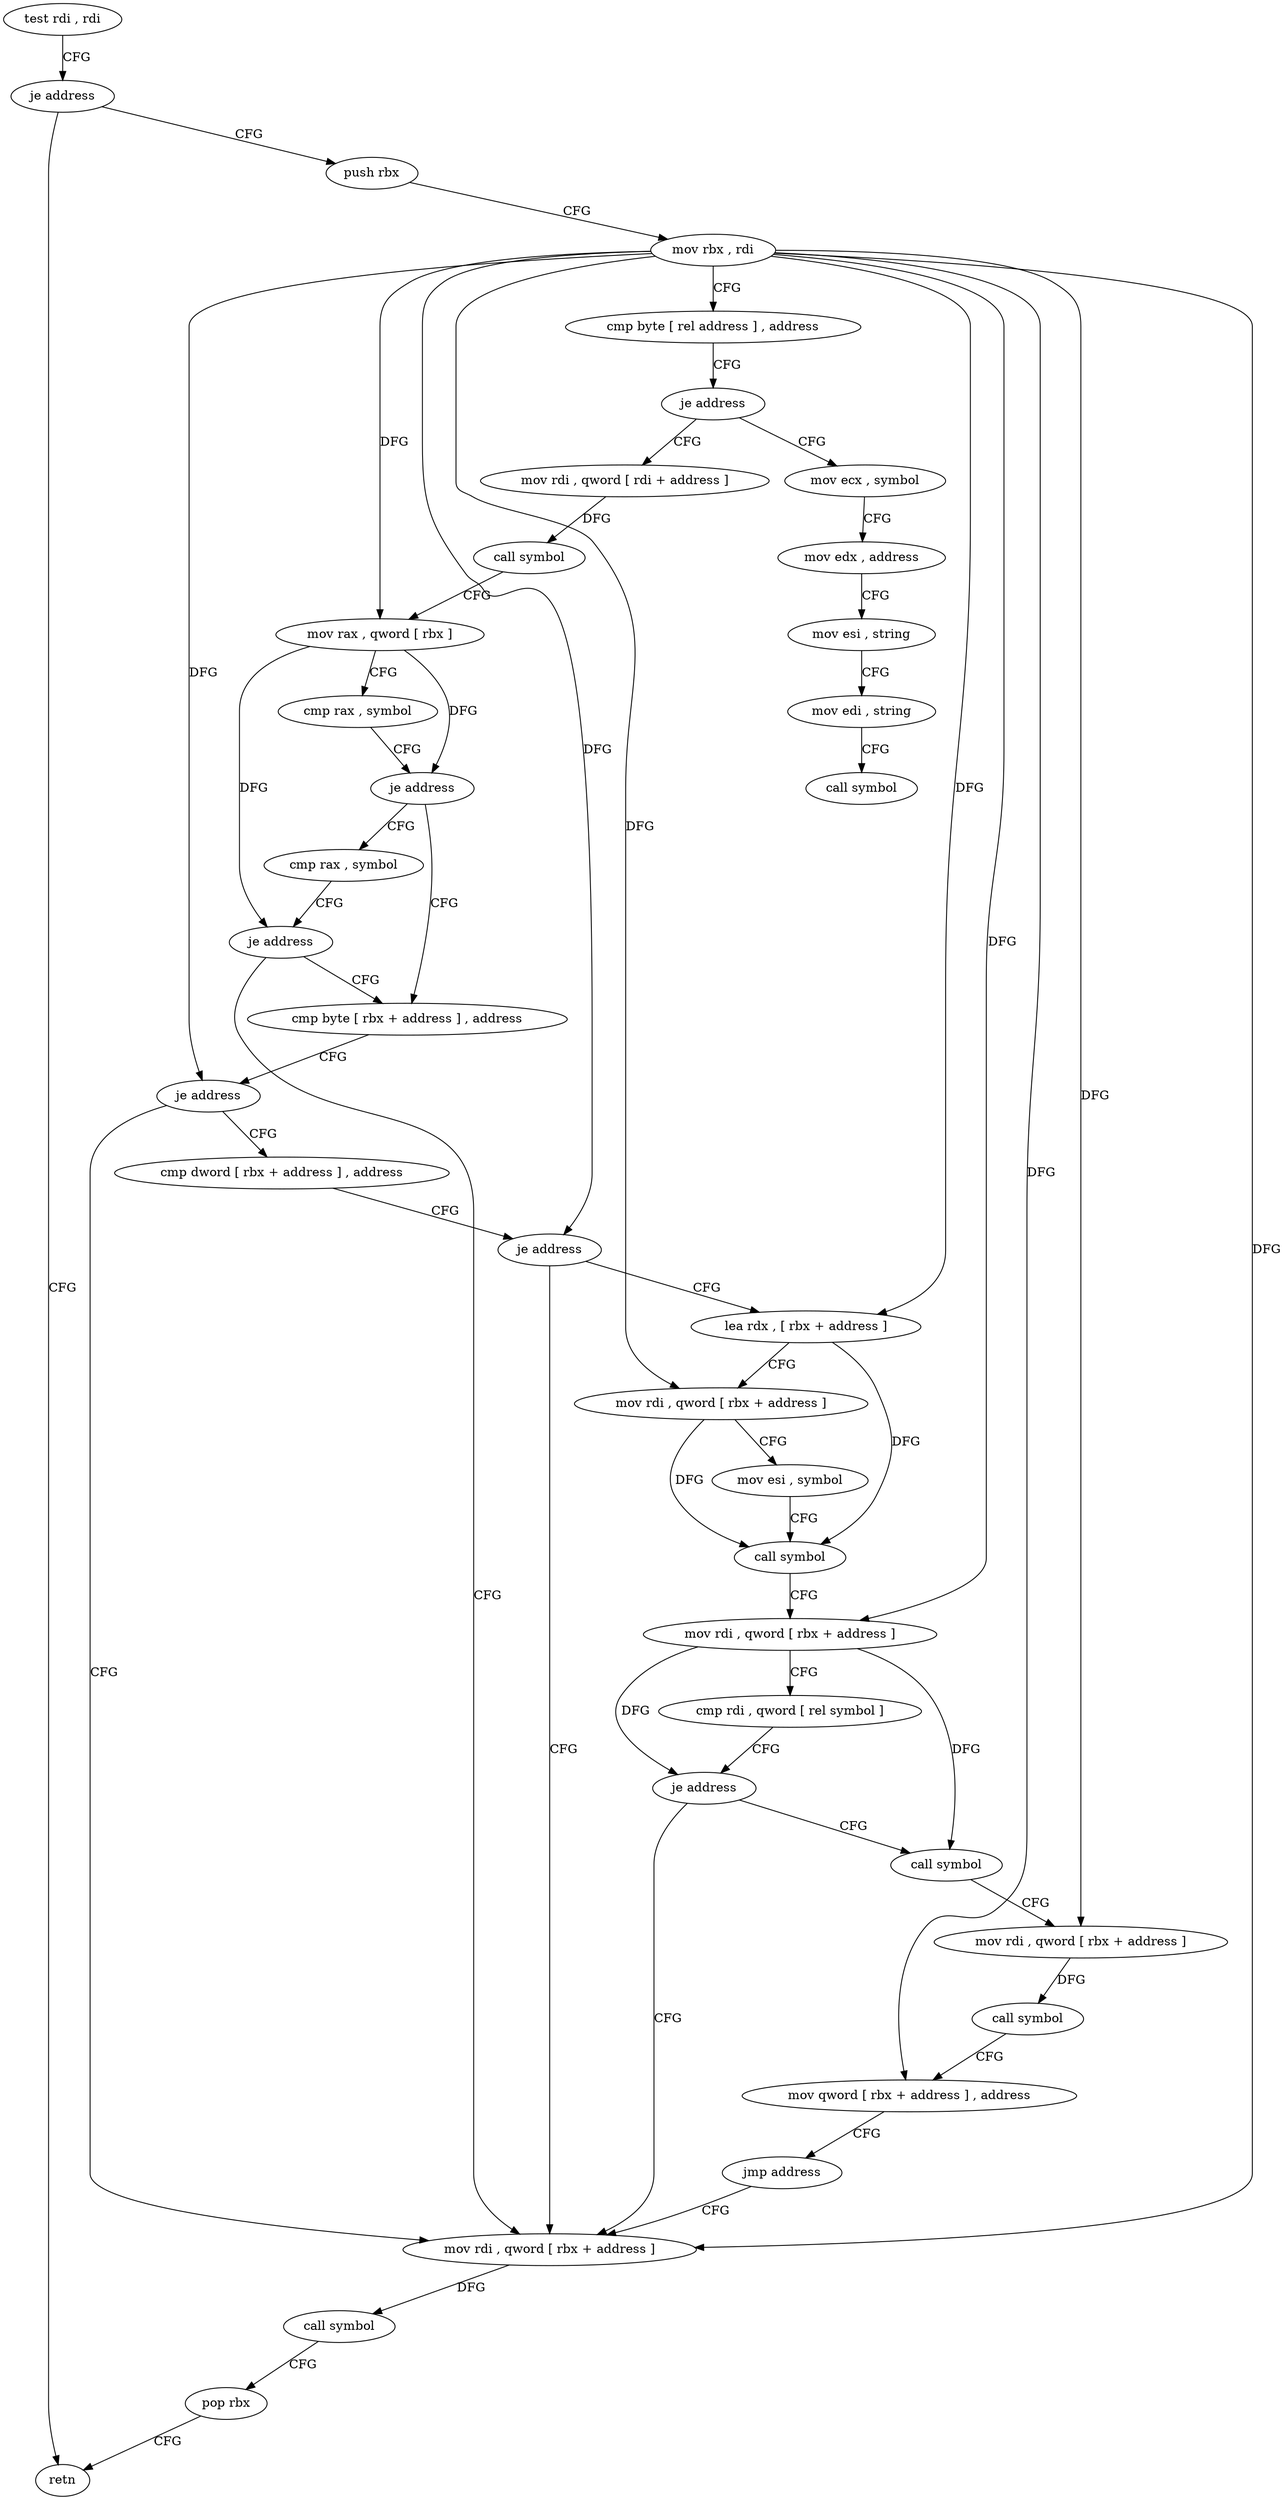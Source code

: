 digraph "func" {
"4228373" [label = "test rdi , rdi" ]
"4228376" [label = "je address" ]
"4228435" [label = "retn" ]
"4228378" [label = "push rbx" ]
"4228379" [label = "mov rbx , rdi" ]
"4228382" [label = "cmp byte [ rel address ] , address" ]
"4228389" [label = "je address" ]
"4228437" [label = "mov ecx , symbol" ]
"4228391" [label = "mov rdi , qword [ rdi + address ]" ]
"4228442" [label = "mov edx , address" ]
"4228447" [label = "mov esi , string" ]
"4228452" [label = "mov edi , string" ]
"4228457" [label = "call symbol" ]
"4228398" [label = "call symbol" ]
"4228403" [label = "mov rax , qword [ rbx ]" ]
"4228406" [label = "cmp rax , symbol" ]
"4228412" [label = "je address" ]
"4228462" [label = "cmp byte [ rbx + address ] , address" ]
"4228414" [label = "cmp rax , symbol" ]
"4228466" [label = "je address" ]
"4228422" [label = "mov rdi , qword [ rbx + address ]" ]
"4228468" [label = "cmp dword [ rbx + address ] , address" ]
"4228420" [label = "je address" ]
"4228429" [label = "call symbol" ]
"4228434" [label = "pop rbx" ]
"4228475" [label = "je address" ]
"4228477" [label = "lea rdx , [ rbx + address ]" ]
"4228481" [label = "mov rdi , qword [ rbx + address ]" ]
"4228488" [label = "mov esi , symbol" ]
"4228493" [label = "call symbol" ]
"4228498" [label = "mov rdi , qword [ rbx + address ]" ]
"4228505" [label = "cmp rdi , qword [ rel symbol ]" ]
"4228512" [label = "je address" ]
"4228514" [label = "call symbol" ]
"4228519" [label = "mov rdi , qword [ rbx + address ]" ]
"4228526" [label = "call symbol" ]
"4228531" [label = "mov qword [ rbx + address ] , address" ]
"4228542" [label = "jmp address" ]
"4228373" -> "4228376" [ label = "CFG" ]
"4228376" -> "4228435" [ label = "CFG" ]
"4228376" -> "4228378" [ label = "CFG" ]
"4228378" -> "4228379" [ label = "CFG" ]
"4228379" -> "4228382" [ label = "CFG" ]
"4228379" -> "4228403" [ label = "DFG" ]
"4228379" -> "4228466" [ label = "DFG" ]
"4228379" -> "4228422" [ label = "DFG" ]
"4228379" -> "4228475" [ label = "DFG" ]
"4228379" -> "4228477" [ label = "DFG" ]
"4228379" -> "4228481" [ label = "DFG" ]
"4228379" -> "4228498" [ label = "DFG" ]
"4228379" -> "4228519" [ label = "DFG" ]
"4228379" -> "4228531" [ label = "DFG" ]
"4228382" -> "4228389" [ label = "CFG" ]
"4228389" -> "4228437" [ label = "CFG" ]
"4228389" -> "4228391" [ label = "CFG" ]
"4228437" -> "4228442" [ label = "CFG" ]
"4228391" -> "4228398" [ label = "DFG" ]
"4228442" -> "4228447" [ label = "CFG" ]
"4228447" -> "4228452" [ label = "CFG" ]
"4228452" -> "4228457" [ label = "CFG" ]
"4228398" -> "4228403" [ label = "CFG" ]
"4228403" -> "4228406" [ label = "CFG" ]
"4228403" -> "4228412" [ label = "DFG" ]
"4228403" -> "4228420" [ label = "DFG" ]
"4228406" -> "4228412" [ label = "CFG" ]
"4228412" -> "4228462" [ label = "CFG" ]
"4228412" -> "4228414" [ label = "CFG" ]
"4228462" -> "4228466" [ label = "CFG" ]
"4228414" -> "4228420" [ label = "CFG" ]
"4228466" -> "4228422" [ label = "CFG" ]
"4228466" -> "4228468" [ label = "CFG" ]
"4228422" -> "4228429" [ label = "DFG" ]
"4228468" -> "4228475" [ label = "CFG" ]
"4228420" -> "4228462" [ label = "CFG" ]
"4228420" -> "4228422" [ label = "CFG" ]
"4228429" -> "4228434" [ label = "CFG" ]
"4228434" -> "4228435" [ label = "CFG" ]
"4228475" -> "4228422" [ label = "CFG" ]
"4228475" -> "4228477" [ label = "CFG" ]
"4228477" -> "4228481" [ label = "CFG" ]
"4228477" -> "4228493" [ label = "DFG" ]
"4228481" -> "4228488" [ label = "CFG" ]
"4228481" -> "4228493" [ label = "DFG" ]
"4228488" -> "4228493" [ label = "CFG" ]
"4228493" -> "4228498" [ label = "CFG" ]
"4228498" -> "4228505" [ label = "CFG" ]
"4228498" -> "4228512" [ label = "DFG" ]
"4228498" -> "4228514" [ label = "DFG" ]
"4228505" -> "4228512" [ label = "CFG" ]
"4228512" -> "4228422" [ label = "CFG" ]
"4228512" -> "4228514" [ label = "CFG" ]
"4228514" -> "4228519" [ label = "CFG" ]
"4228519" -> "4228526" [ label = "DFG" ]
"4228526" -> "4228531" [ label = "CFG" ]
"4228531" -> "4228542" [ label = "CFG" ]
"4228542" -> "4228422" [ label = "CFG" ]
}
